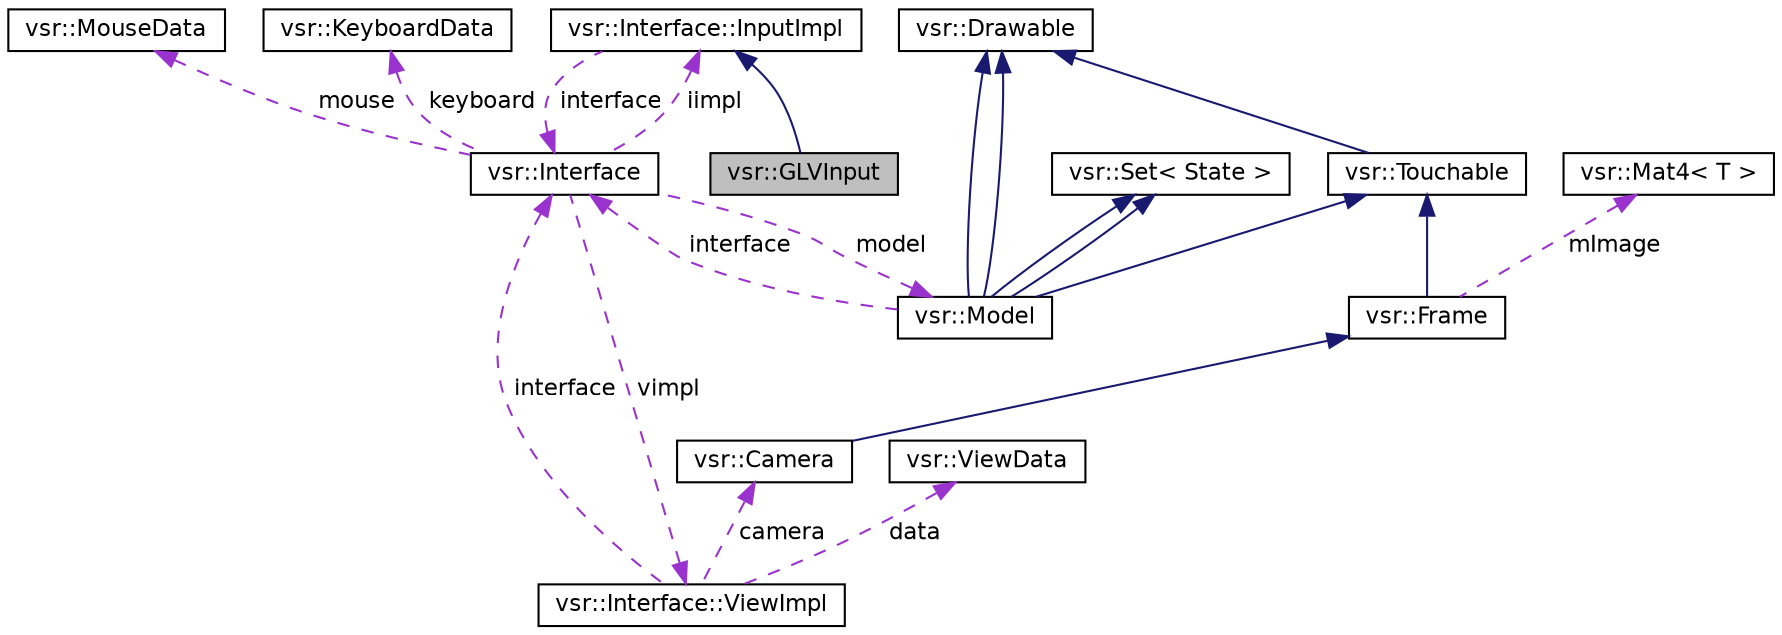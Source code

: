 digraph G
{
  edge [fontname="Helvetica",fontsize="11",labelfontname="Helvetica",labelfontsize="11"];
  node [fontname="Helvetica",fontsize="11",shape=record];
  Node1 [label="vsr::GLVInput",height=0.2,width=0.4,color="black", fillcolor="grey75", style="filled" fontcolor="black"];
  Node2 -> Node1 [dir="back",color="midnightblue",fontsize="11",style="solid",fontname="Helvetica"];
  Node2 [label="vsr::Interface::InputImpl",height=0.2,width=0.4,color="black", fillcolor="white", style="filled",URL="$structvsr_1_1_interface_1_1_input_impl.html"];
  Node3 -> Node2 [dir="back",color="darkorchid3",fontsize="11",style="dashed",label=" interface" ,fontname="Helvetica"];
  Node3 [label="vsr::Interface",height=0.2,width=0.4,color="black", fillcolor="white", style="filled",URL="$classvsr_1_1_interface.html"];
  Node2 -> Node3 [dir="back",color="darkorchid3",fontsize="11",style="dashed",label=" iimpl" ,fontname="Helvetica"];
  Node4 -> Node3 [dir="back",color="darkorchid3",fontsize="11",style="dashed",label=" mouse" ,fontname="Helvetica"];
  Node4 [label="vsr::MouseData",height=0.2,width=0.4,color="black", fillcolor="white", style="filled",URL="$structvsr_1_1_mouse_data.html"];
  Node5 -> Node3 [dir="back",color="darkorchid3",fontsize="11",style="dashed",label=" keyboard" ,fontname="Helvetica"];
  Node5 [label="vsr::KeyboardData",height=0.2,width=0.4,color="black", fillcolor="white", style="filled",URL="$structvsr_1_1_keyboard_data.html"];
  Node6 -> Node3 [dir="back",color="darkorchid3",fontsize="11",style="dashed",label=" model" ,fontname="Helvetica"];
  Node6 [label="vsr::Model",height=0.2,width=0.4,color="black", fillcolor="white", style="filled",URL="$classvsr_1_1_model.html"];
  Node7 -> Node6 [dir="back",color="midnightblue",fontsize="11",style="solid",fontname="Helvetica"];
  Node7 [label="vsr::Set\< State \>",height=0.2,width=0.4,color="black", fillcolor="white", style="filled",URL="$classvsr_1_1_set.html"];
  Node8 -> Node6 [dir="back",color="midnightblue",fontsize="11",style="solid",fontname="Helvetica"];
  Node8 [label="vsr::Drawable",height=0.2,width=0.4,color="black", fillcolor="white", style="filled",URL="$classvsr_1_1_drawable.html"];
  Node7 -> Node6 [dir="back",color="midnightblue",fontsize="11",style="solid",fontname="Helvetica"];
  Node8 -> Node6 [dir="back",color="midnightblue",fontsize="11",style="solid",fontname="Helvetica"];
  Node9 -> Node6 [dir="back",color="midnightblue",fontsize="11",style="solid",fontname="Helvetica"];
  Node9 [label="vsr::Touchable",height=0.2,width=0.4,color="black", fillcolor="white", style="filled",URL="$classvsr_1_1_touchable.html"];
  Node8 -> Node9 [dir="back",color="midnightblue",fontsize="11",style="solid",fontname="Helvetica"];
  Node3 -> Node6 [dir="back",color="darkorchid3",fontsize="11",style="dashed",label=" interface" ,fontname="Helvetica"];
  Node10 -> Node3 [dir="back",color="darkorchid3",fontsize="11",style="dashed",label=" vimpl" ,fontname="Helvetica"];
  Node10 [label="vsr::Interface::ViewImpl",height=0.2,width=0.4,color="black", fillcolor="white", style="filled",URL="$structvsr_1_1_interface_1_1_view_impl.html"];
  Node11 -> Node10 [dir="back",color="darkorchid3",fontsize="11",style="dashed",label=" camera" ,fontname="Helvetica"];
  Node11 [label="vsr::Camera",height=0.2,width=0.4,color="black", fillcolor="white", style="filled",URL="$classvsr_1_1_camera.html"];
  Node12 -> Node11 [dir="back",color="midnightblue",fontsize="11",style="solid",fontname="Helvetica"];
  Node12 [label="vsr::Frame",height=0.2,width=0.4,color="black", fillcolor="white", style="filled",URL="$classvsr_1_1_frame.html"];
  Node9 -> Node12 [dir="back",color="midnightblue",fontsize="11",style="solid",fontname="Helvetica"];
  Node13 -> Node12 [dir="back",color="darkorchid3",fontsize="11",style="dashed",label=" mImage" ,fontname="Helvetica"];
  Node13 [label="vsr::Mat4\< T \>",height=0.2,width=0.4,color="black", fillcolor="white", style="filled",URL="$classvsr_1_1_mat4.html"];
  Node14 -> Node10 [dir="back",color="darkorchid3",fontsize="11",style="dashed",label=" data" ,fontname="Helvetica"];
  Node14 [label="vsr::ViewData",height=0.2,width=0.4,color="black", fillcolor="white", style="filled",URL="$structvsr_1_1_view_data.html"];
  Node3 -> Node10 [dir="back",color="darkorchid3",fontsize="11",style="dashed",label=" interface" ,fontname="Helvetica"];
}
